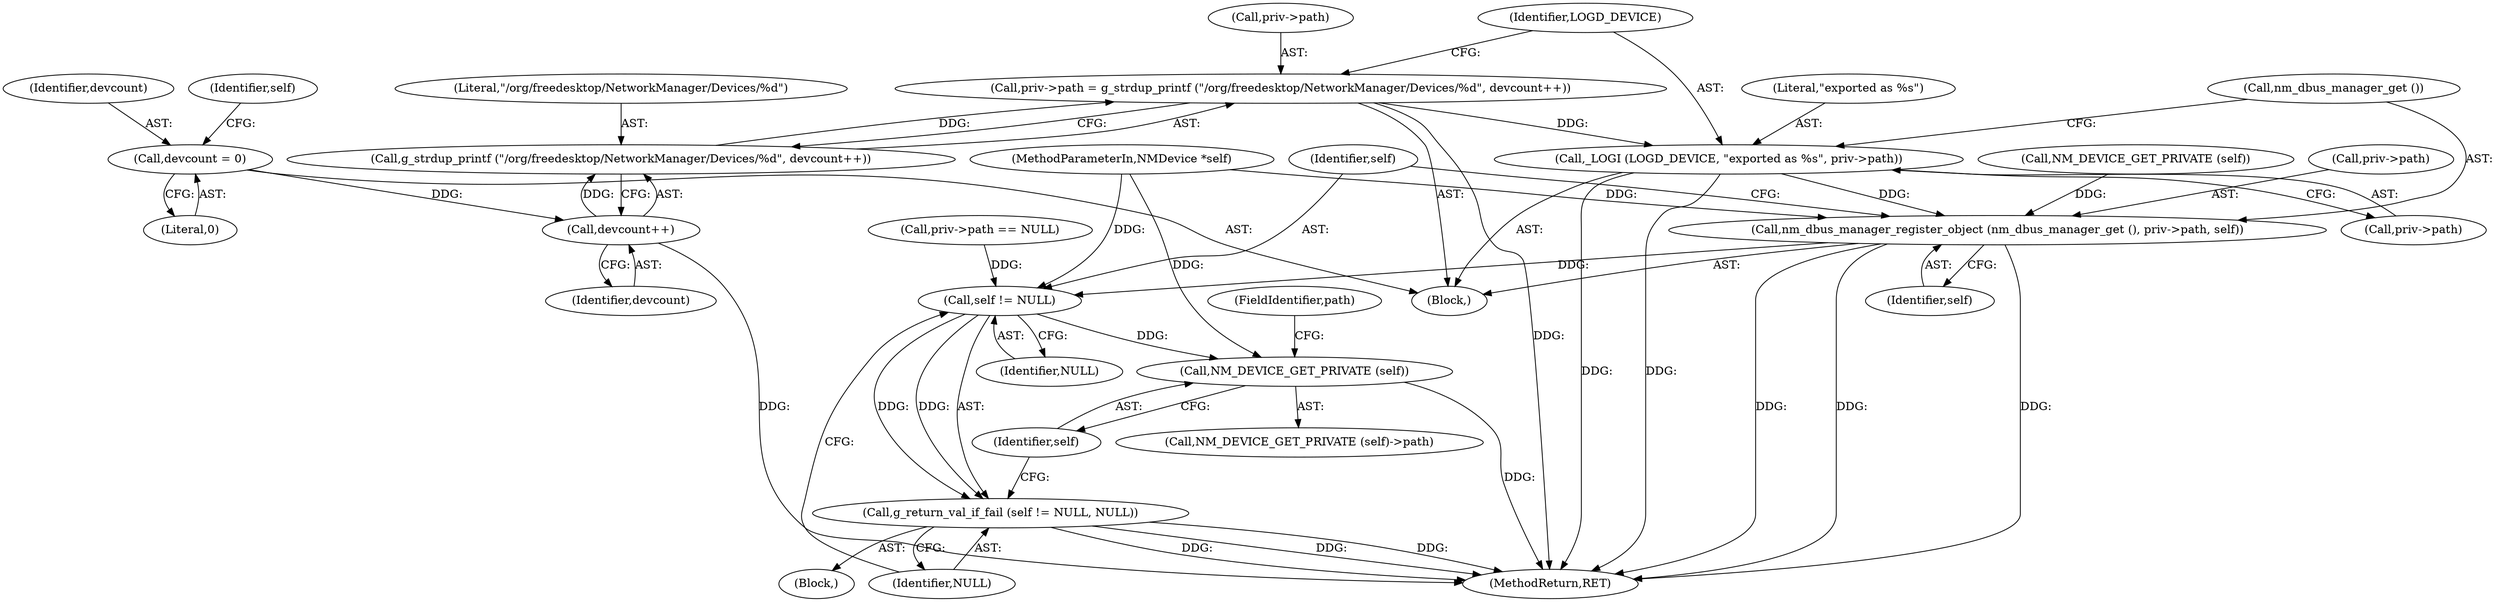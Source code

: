 digraph "0_NetworkManager_d5fc88e573fa58b93034b04d35a2454f5d28cad9@API" {
"1000303" [label="(Call,priv->path = g_strdup_printf (\"/org/freedesktop/NetworkManager/Devices/%d\", devcount++))"];
"1000307" [label="(Call,g_strdup_printf (\"/org/freedesktop/NetworkManager/Devices/%d\", devcount++))"];
"1000309" [label="(Call,devcount++)"];
"1000286" [label="(Call,devcount = 0)"];
"1000311" [label="(Call,_LOGI (LOGD_DEVICE, \"exported as %s\", priv->path))"];
"1000317" [label="(Call,nm_dbus_manager_register_object (nm_dbus_manager_get (), priv->path, self))"];
"1000325" [label="(Call,self != NULL)"];
"1000324" [label="(Call,g_return_val_if_fail (self != NULL, NULL))"];
"1000331" [label="(Call,NM_DEVICE_GET_PRIVATE (self))"];
"1000287" [label="(Identifier,devcount)"];
"1000333" [label="(FieldIdentifier,path)"];
"1000309" [label="(Call,devcount++)"];
"1000318" [label="(Call,nm_dbus_manager_get ())"];
"1000331" [label="(Call,NM_DEVICE_GET_PRIVATE (self))"];
"1000330" [label="(Call,NM_DEVICE_GET_PRIVATE (self)->path)"];
"1000325" [label="(Call,self != NULL)"];
"1000328" [label="(Identifier,NULL)"];
"1000327" [label="(Identifier,NULL)"];
"1000322" [label="(Identifier,self)"];
"1000298" [label="(Call,priv->path == NULL)"];
"1000307" [label="(Call,g_strdup_printf (\"/org/freedesktop/NetworkManager/Devices/%d\", devcount++))"];
"1000311" [label="(Call,_LOGI (LOGD_DEVICE, \"exported as %s\", priv->path))"];
"1000323" [label="(Block,)"];
"1000317" [label="(Call,nm_dbus_manager_register_object (nm_dbus_manager_get (), priv->path, self))"];
"1000284" [label="(Block,)"];
"1000313" [label="(Literal,\"exported as %s\")"];
"1000308" [label="(Literal,\"/org/freedesktop/NetworkManager/Devices/%d\")"];
"1000324" [label="(Call,g_return_val_if_fail (self != NULL, NULL))"];
"1000288" [label="(Literal,0)"];
"1000281" [label="(MethodParameterIn,NMDevice *self)"];
"1000295" [label="(Call,NM_DEVICE_GET_PRIVATE (self))"];
"1000326" [label="(Identifier,self)"];
"1000292" [label="(Identifier,self)"];
"1000319" [label="(Call,priv->path)"];
"1000310" [label="(Identifier,devcount)"];
"1000332" [label="(Identifier,self)"];
"1000303" [label="(Call,priv->path = g_strdup_printf (\"/org/freedesktop/NetworkManager/Devices/%d\", devcount++))"];
"1000304" [label="(Call,priv->path)"];
"1000286" [label="(Call,devcount = 0)"];
"1007368" [label="(MethodReturn,RET)"];
"1000314" [label="(Call,priv->path)"];
"1000312" [label="(Identifier,LOGD_DEVICE)"];
"1000303" -> "1000284"  [label="AST: "];
"1000303" -> "1000307"  [label="CFG: "];
"1000304" -> "1000303"  [label="AST: "];
"1000307" -> "1000303"  [label="AST: "];
"1000312" -> "1000303"  [label="CFG: "];
"1000303" -> "1007368"  [label="DDG: "];
"1000307" -> "1000303"  [label="DDG: "];
"1000303" -> "1000311"  [label="DDG: "];
"1000307" -> "1000309"  [label="CFG: "];
"1000308" -> "1000307"  [label="AST: "];
"1000309" -> "1000307"  [label="AST: "];
"1000309" -> "1000307"  [label="DDG: "];
"1000309" -> "1000310"  [label="CFG: "];
"1000310" -> "1000309"  [label="AST: "];
"1000309" -> "1007368"  [label="DDG: "];
"1000286" -> "1000309"  [label="DDG: "];
"1000286" -> "1000284"  [label="AST: "];
"1000286" -> "1000288"  [label="CFG: "];
"1000287" -> "1000286"  [label="AST: "];
"1000288" -> "1000286"  [label="AST: "];
"1000292" -> "1000286"  [label="CFG: "];
"1000311" -> "1000284"  [label="AST: "];
"1000311" -> "1000314"  [label="CFG: "];
"1000312" -> "1000311"  [label="AST: "];
"1000313" -> "1000311"  [label="AST: "];
"1000314" -> "1000311"  [label="AST: "];
"1000318" -> "1000311"  [label="CFG: "];
"1000311" -> "1007368"  [label="DDG: "];
"1000311" -> "1007368"  [label="DDG: "];
"1000311" -> "1000317"  [label="DDG: "];
"1000317" -> "1000284"  [label="AST: "];
"1000317" -> "1000322"  [label="CFG: "];
"1000318" -> "1000317"  [label="AST: "];
"1000319" -> "1000317"  [label="AST: "];
"1000322" -> "1000317"  [label="AST: "];
"1000326" -> "1000317"  [label="CFG: "];
"1000317" -> "1007368"  [label="DDG: "];
"1000317" -> "1007368"  [label="DDG: "];
"1000317" -> "1007368"  [label="DDG: "];
"1000295" -> "1000317"  [label="DDG: "];
"1000281" -> "1000317"  [label="DDG: "];
"1000317" -> "1000325"  [label="DDG: "];
"1000325" -> "1000324"  [label="AST: "];
"1000325" -> "1000327"  [label="CFG: "];
"1000326" -> "1000325"  [label="AST: "];
"1000327" -> "1000325"  [label="AST: "];
"1000328" -> "1000325"  [label="CFG: "];
"1000325" -> "1000324"  [label="DDG: "];
"1000325" -> "1000324"  [label="DDG: "];
"1000281" -> "1000325"  [label="DDG: "];
"1000298" -> "1000325"  [label="DDG: "];
"1000325" -> "1000331"  [label="DDG: "];
"1000324" -> "1000323"  [label="AST: "];
"1000324" -> "1000328"  [label="CFG: "];
"1000328" -> "1000324"  [label="AST: "];
"1000332" -> "1000324"  [label="CFG: "];
"1000324" -> "1007368"  [label="DDG: "];
"1000324" -> "1007368"  [label="DDG: "];
"1000324" -> "1007368"  [label="DDG: "];
"1000331" -> "1000330"  [label="AST: "];
"1000331" -> "1000332"  [label="CFG: "];
"1000332" -> "1000331"  [label="AST: "];
"1000333" -> "1000331"  [label="CFG: "];
"1000331" -> "1007368"  [label="DDG: "];
"1000281" -> "1000331"  [label="DDG: "];
}
